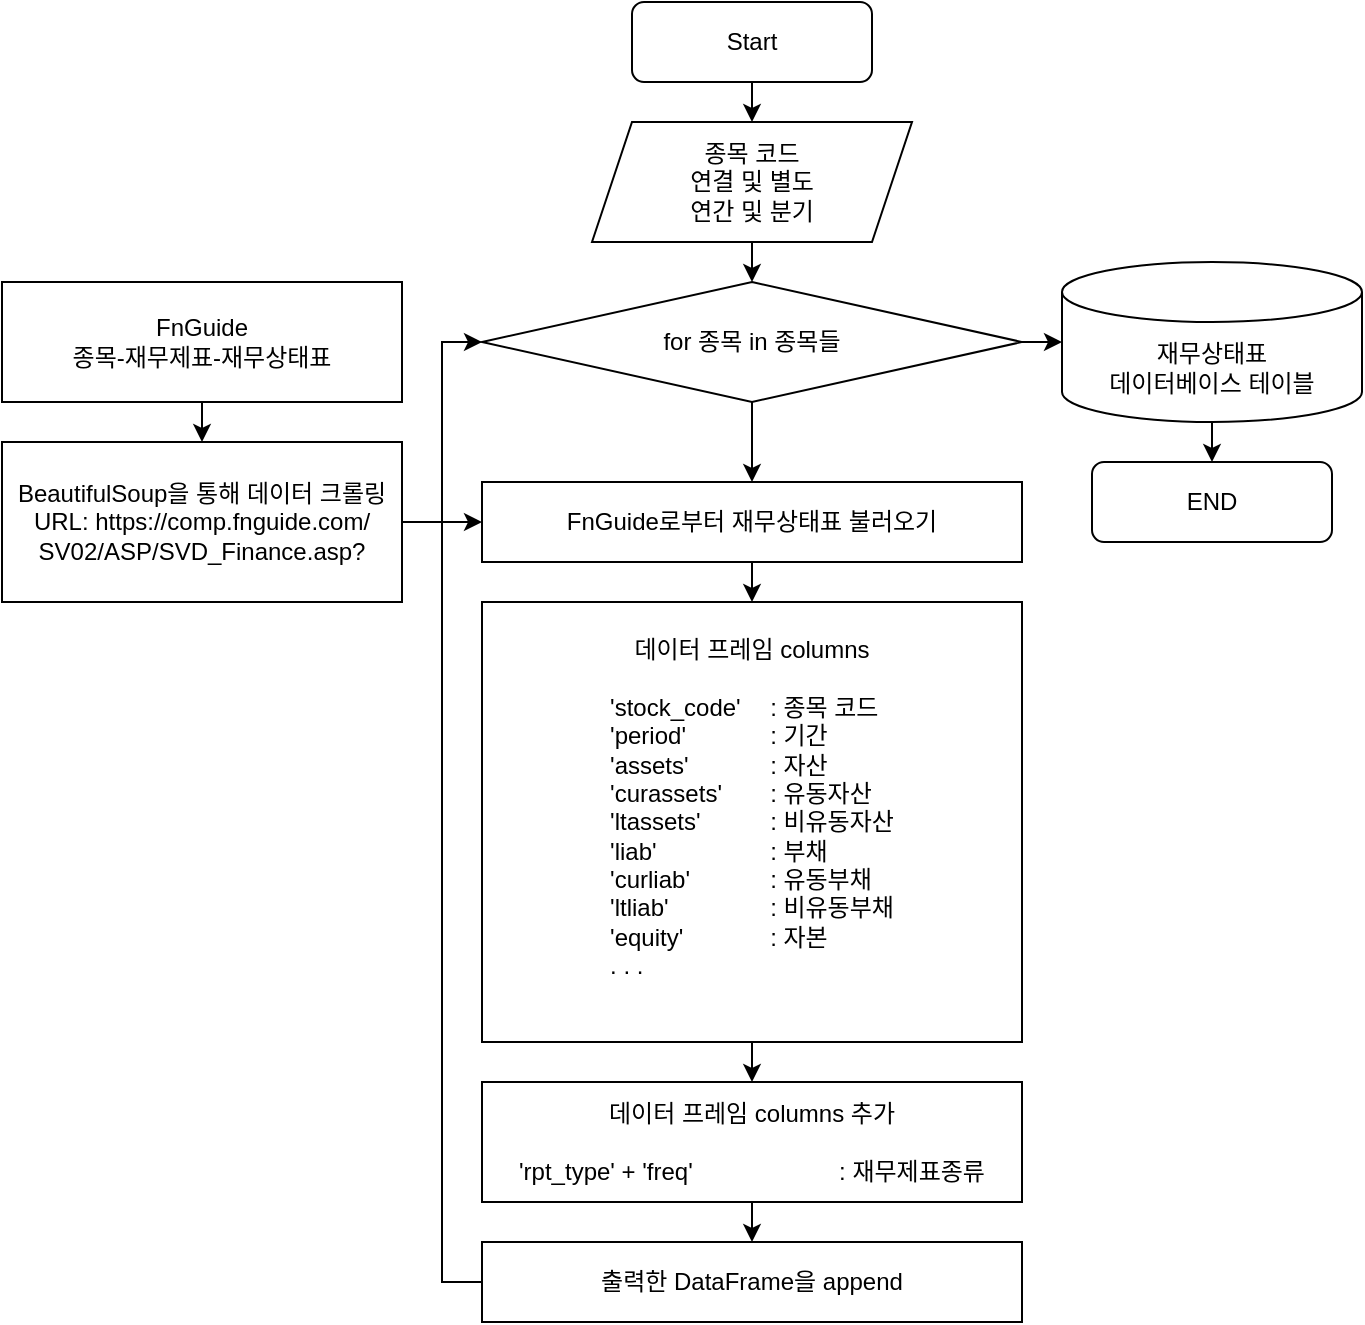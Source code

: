 <mxfile version="19.0.3" type="device"><diagram id="C5RBs43oDa-KdzZeNtuy" name="Page-1"><mxGraphModel dx="460" dy="824" grid="1" gridSize="10" guides="1" tooltips="1" connect="1" arrows="1" fold="1" page="1" pageScale="1" pageWidth="827" pageHeight="1169" math="0" shadow="0"><root><mxCell id="WIyWlLk6GJQsqaUBKTNV-0"/><mxCell id="WIyWlLk6GJQsqaUBKTNV-1" parent="WIyWlLk6GJQsqaUBKTNV-0"/><mxCell id="CyiR3Z2ePAn1m4rhYiCn-0" value="Start" style="rounded=1;whiteSpace=wrap;html=1;" parent="WIyWlLk6GJQsqaUBKTNV-1" vertex="1"><mxGeometry x="435" y="110" width="120" height="40" as="geometry"/></mxCell><mxCell id="CyiR3Z2ePAn1m4rhYiCn-1" value="종목 코드&lt;br&gt;연결 및 별도&lt;br&gt;연간 및 분기" style="shape=parallelogram;perimeter=parallelogramPerimeter;whiteSpace=wrap;html=1;fixedSize=1;" parent="WIyWlLk6GJQsqaUBKTNV-1" vertex="1"><mxGeometry x="415" y="170" width="160" height="60" as="geometry"/></mxCell><mxCell id="CyiR3Z2ePAn1m4rhYiCn-2" value="" style="endArrow=classic;html=1;rounded=0;entryX=0.5;entryY=0;entryDx=0;entryDy=0;" parent="WIyWlLk6GJQsqaUBKTNV-1" source="CyiR3Z2ePAn1m4rhYiCn-0" target="CyiR3Z2ePAn1m4rhYiCn-1" edge="1"><mxGeometry width="50" height="50" relative="1" as="geometry"><mxPoint x="482.5" y="410" as="sourcePoint"/><mxPoint x="532.5" y="360" as="targetPoint"/></mxGeometry></mxCell><mxCell id="CyiR3Z2ePAn1m4rhYiCn-3" value="for 종목 in 종목들" style="rhombus;whiteSpace=wrap;html=1;" parent="WIyWlLk6GJQsqaUBKTNV-1" vertex="1"><mxGeometry x="360" y="250" width="270" height="60" as="geometry"/></mxCell><mxCell id="CyiR3Z2ePAn1m4rhYiCn-4" value="" style="endArrow=classic;html=1;rounded=0;exitX=0.5;exitY=1;exitDx=0;exitDy=0;entryX=0.5;entryY=0;entryDx=0;entryDy=0;" parent="WIyWlLk6GJQsqaUBKTNV-1" source="CyiR3Z2ePAn1m4rhYiCn-1" target="CyiR3Z2ePAn1m4rhYiCn-3" edge="1"><mxGeometry width="50" height="50" relative="1" as="geometry"><mxPoint x="482.5" y="410" as="sourcePoint"/><mxPoint x="532.5" y="360" as="targetPoint"/></mxGeometry></mxCell><mxCell id="CyiR3Z2ePAn1m4rhYiCn-5" value="재무상태표&lt;br&gt;데이터베이스 테이블" style="shape=cylinder3;whiteSpace=wrap;html=1;boundedLbl=1;backgroundOutline=1;size=15;" parent="WIyWlLk6GJQsqaUBKTNV-1" vertex="1"><mxGeometry x="650" y="240" width="150" height="80" as="geometry"/></mxCell><mxCell id="CyiR3Z2ePAn1m4rhYiCn-6" value="" style="endArrow=classic;html=1;rounded=0;exitX=1;exitY=0.5;exitDx=0;exitDy=0;entryX=0;entryY=0.5;entryDx=0;entryDy=0;entryPerimeter=0;" parent="WIyWlLk6GJQsqaUBKTNV-1" source="CyiR3Z2ePAn1m4rhYiCn-3" target="CyiR3Z2ePAn1m4rhYiCn-5" edge="1"><mxGeometry width="50" height="50" relative="1" as="geometry"><mxPoint x="612.5" y="400" as="sourcePoint"/><mxPoint x="662.5" y="350" as="targetPoint"/></mxGeometry></mxCell><mxCell id="CyiR3Z2ePAn1m4rhYiCn-7" value="" style="endArrow=classic;html=1;rounded=0;exitX=0.5;exitY=1;exitDx=0;exitDy=0;exitPerimeter=0;" parent="WIyWlLk6GJQsqaUBKTNV-1" source="CyiR3Z2ePAn1m4rhYiCn-5" target="CyiR3Z2ePAn1m4rhYiCn-8" edge="1"><mxGeometry width="50" height="50" relative="1" as="geometry"><mxPoint x="645" y="380" as="sourcePoint"/><mxPoint x="740" y="340" as="targetPoint"/></mxGeometry></mxCell><mxCell id="CyiR3Z2ePAn1m4rhYiCn-8" value="END" style="rounded=1;whiteSpace=wrap;html=1;" parent="WIyWlLk6GJQsqaUBKTNV-1" vertex="1"><mxGeometry x="665" y="340" width="120" height="40" as="geometry"/></mxCell><mxCell id="CyiR3Z2ePAn1m4rhYiCn-9" value="FnGuide로부터 재무상태표 불러오기" style="rounded=0;whiteSpace=wrap;html=1;" parent="WIyWlLk6GJQsqaUBKTNV-1" vertex="1"><mxGeometry x="360" y="350" width="270" height="40" as="geometry"/></mxCell><mxCell id="CyiR3Z2ePAn1m4rhYiCn-10" value="" style="endArrow=classic;html=1;rounded=0;exitX=0.5;exitY=1;exitDx=0;exitDy=0;entryX=0.5;entryY=0;entryDx=0;entryDy=0;" parent="WIyWlLk6GJQsqaUBKTNV-1" source="CyiR3Z2ePAn1m4rhYiCn-3" target="CyiR3Z2ePAn1m4rhYiCn-9" edge="1"><mxGeometry width="50" height="50" relative="1" as="geometry"><mxPoint x="572.5" y="390" as="sourcePoint"/><mxPoint x="622.5" y="340" as="targetPoint"/></mxGeometry></mxCell><mxCell id="CyiR3Z2ePAn1m4rhYiCn-13" value="" style="endArrow=classic;html=1;rounded=0;exitX=0.5;exitY=1;exitDx=0;exitDy=0;entryX=0.5;entryY=0;entryDx=0;entryDy=0;" parent="WIyWlLk6GJQsqaUBKTNV-1" source="CyiR3Z2ePAn1m4rhYiCn-9" edge="1"><mxGeometry width="50" height="50" relative="1" as="geometry"><mxPoint x="572.5" y="390" as="sourcePoint"/><mxPoint x="495" y="410" as="targetPoint"/></mxGeometry></mxCell><mxCell id="CyiR3Z2ePAn1m4rhYiCn-19" value="출력한 DataFrame을 append" style="rounded=0;whiteSpace=wrap;html=1;" parent="WIyWlLk6GJQsqaUBKTNV-1" vertex="1"><mxGeometry x="360" y="730" width="270" height="40" as="geometry"/></mxCell><mxCell id="CyiR3Z2ePAn1m4rhYiCn-20" value="" style="endArrow=classic;html=1;rounded=0;exitX=0;exitY=0.5;exitDx=0;exitDy=0;entryX=0;entryY=0.5;entryDx=0;entryDy=0;" parent="WIyWlLk6GJQsqaUBKTNV-1" source="CyiR3Z2ePAn1m4rhYiCn-19" target="CyiR3Z2ePAn1m4rhYiCn-3" edge="1"><mxGeometry width="50" height="50" relative="1" as="geometry"><mxPoint x="410" y="710" as="sourcePoint"/><mxPoint x="460" y="660" as="targetPoint"/><Array as="points"><mxPoint x="340" y="750"/><mxPoint x="340" y="610"/><mxPoint x="340" y="280"/></Array></mxGeometry></mxCell><mxCell id="CyiR3Z2ePAn1m4rhYiCn-22" value="데이터 프레임 columns&lt;br&gt;&lt;br&gt;&lt;div style=&quot;text-align: left;&quot;&gt;&lt;span style=&quot;background-color: initial;&quot;&gt;'stock_code'&lt;span style=&quot;white-space: pre;&quot;&gt;&#9;&lt;/span&gt;: 종목 코드&lt;/span&gt;&lt;/div&gt;&lt;div style=&quot;text-align: left;&quot;&gt;&lt;span style=&quot;background-color: initial;&quot;&gt;'period'&lt;span style=&quot;white-space: pre;&quot;&gt;&#9;&lt;span style=&quot;white-space: pre;&quot;&gt;&#9;&lt;/span&gt;&lt;/span&gt;: 기간&lt;/span&gt;&lt;/div&gt;&lt;div style=&quot;text-align: left;&quot;&gt;&lt;span style=&quot;background-color: initial;&quot;&gt;'assets'&lt;span style=&quot;white-space: pre;&quot;&gt;&#9;&lt;span style=&quot;white-space: pre;&quot;&gt;&#9;&lt;/span&gt;&lt;/span&gt;: 자산&lt;/span&gt;&lt;/div&gt;&lt;div style=&quot;text-align: left;&quot;&gt;&lt;span style=&quot;background-color: initial;&quot;&gt;'curassets'&lt;span style=&quot;white-space: pre;&quot;&gt;&#9;&lt;/span&gt;: 유동자산&lt;/span&gt;&lt;/div&gt;&lt;div style=&quot;text-align: left;&quot;&gt;&lt;span style=&quot;background-color: initial;&quot;&gt;'ltassets'&lt;span style=&quot;white-space: pre;&quot;&gt;&#9;&lt;span style=&quot;white-space: pre;&quot;&gt;&#9;&lt;/span&gt;&lt;/span&gt;: 비유동자산&lt;/span&gt;&lt;/div&gt;&lt;div style=&quot;text-align: left;&quot;&gt;&lt;span style=&quot;background-color: initial;&quot;&gt;'liab'&lt;span style=&quot;white-space: pre;&quot;&gt;&#9;&lt;/span&gt;&lt;span style=&quot;white-space: pre;&quot;&gt;&#9;&lt;span style=&quot;white-space: pre;&quot;&gt;&#9;&lt;/span&gt;&lt;/span&gt;: 부채&lt;/span&gt;&lt;/div&gt;&lt;div style=&quot;text-align: left;&quot;&gt;&lt;span style=&quot;background-color: initial;&quot;&gt;'curliab'&lt;span style=&quot;white-space: pre;&quot;&gt;&#9;&lt;/span&gt;&lt;span style=&quot;white-space: pre;&quot;&gt;&#9;&lt;/span&gt;: 유동부채&lt;/span&gt;&lt;/div&gt;&lt;div style=&quot;text-align: left;&quot;&gt;&lt;span style=&quot;background-color: initial;&quot;&gt;'ltliab'&lt;span style=&quot;white-space: pre;&quot;&gt;&#9;&lt;/span&gt;&lt;span style=&quot;white-space: pre;&quot;&gt;&#9;&lt;/span&gt;: 비유동부채&lt;/span&gt;&lt;/div&gt;&lt;div style=&quot;text-align: left;&quot;&gt;&lt;span style=&quot;background-color: initial;&quot;&gt;'equity'&lt;span style=&quot;white-space: pre;&quot;&gt;&#9;&lt;/span&gt;&lt;span style=&quot;white-space: pre;&quot;&gt;&#9;&lt;/span&gt;: 자본&lt;/span&gt;&lt;/div&gt;&lt;div style=&quot;text-align: left;&quot;&gt;. . .&lt;/div&gt;&lt;div style=&quot;text-align: left;&quot;&gt;&lt;br&gt;&lt;/div&gt;" style="rounded=0;whiteSpace=wrap;html=1;" parent="WIyWlLk6GJQsqaUBKTNV-1" vertex="1"><mxGeometry x="360" y="410" width="270" height="220" as="geometry"/></mxCell><mxCell id="vn_8laeXBMquaSyYYQf0-0" value="" style="endArrow=classic;html=1;rounded=0;exitX=0.5;exitY=1;exitDx=0;exitDy=0;entryX=0.5;entryY=0;entryDx=0;entryDy=0;" parent="WIyWlLk6GJQsqaUBKTNV-1" source="CyiR3Z2ePAn1m4rhYiCn-22" target="emQilvdLdDbu7pqeeofk-0" edge="1"><mxGeometry width="50" height="50" relative="1" as="geometry"><mxPoint x="520" y="410" as="sourcePoint"/><mxPoint x="570" y="360" as="targetPoint"/></mxGeometry></mxCell><mxCell id="vn_8laeXBMquaSyYYQf0-2" value="FnGuide&lt;br&gt;종목-재무제표-재무상태표" style="rounded=0;whiteSpace=wrap;html=1;" parent="WIyWlLk6GJQsqaUBKTNV-1" vertex="1"><mxGeometry x="120" y="250" width="200" height="60" as="geometry"/></mxCell><mxCell id="vn_8laeXBMquaSyYYQf0-4" value="BeautifulSoup을 통해 데이터 크롤링&lt;br&gt;URL: https://comp.fnguide.com/&lt;br&gt;SV02/ASP/SVD_Finance.asp?" style="rounded=0;whiteSpace=wrap;html=1;" parent="WIyWlLk6GJQsqaUBKTNV-1" vertex="1"><mxGeometry x="120" y="330" width="200" height="80" as="geometry"/></mxCell><mxCell id="vn_8laeXBMquaSyYYQf0-6" value="" style="endArrow=classic;html=1;rounded=0;exitX=0.5;exitY=1;exitDx=0;exitDy=0;entryX=0.5;entryY=0;entryDx=0;entryDy=0;" parent="WIyWlLk6GJQsqaUBKTNV-1" source="vn_8laeXBMquaSyYYQf0-2" target="vn_8laeXBMquaSyYYQf0-4" edge="1"><mxGeometry width="50" height="50" relative="1" as="geometry"><mxPoint x="300" y="520" as="sourcePoint"/><mxPoint x="350" y="470" as="targetPoint"/></mxGeometry></mxCell><mxCell id="emQilvdLdDbu7pqeeofk-0" value="데이터 프레임 columns 추가&lt;br&gt;&lt;br&gt;&lt;div style=&quot;text-align: left;&quot;&gt;&lt;span style=&quot;background-color: initial;&quot;&gt;'rpt_type' + 'freq' &lt;span style=&quot;white-space: pre;&quot;&gt;&#9;&lt;/span&gt;&lt;span style=&quot;white-space: pre;&quot;&gt;&#9;&lt;/span&gt;&lt;span style=&quot;white-space: pre;&quot;&gt;&#9;&lt;/span&gt;: 재무제표종류&lt;/span&gt;&lt;/div&gt;" style="rounded=0;whiteSpace=wrap;html=1;" parent="WIyWlLk6GJQsqaUBKTNV-1" vertex="1"><mxGeometry x="360" y="650" width="270" height="60" as="geometry"/></mxCell><mxCell id="emQilvdLdDbu7pqeeofk-1" value="" style="endArrow=classic;html=1;rounded=0;exitX=0.5;exitY=1;exitDx=0;exitDy=0;entryX=0.5;entryY=0;entryDx=0;entryDy=0;" parent="WIyWlLk6GJQsqaUBKTNV-1" source="emQilvdLdDbu7pqeeofk-0" target="CyiR3Z2ePAn1m4rhYiCn-19" edge="1"><mxGeometry width="50" height="50" relative="1" as="geometry"><mxPoint x="430" y="500" as="sourcePoint"/><mxPoint x="480" y="450" as="targetPoint"/></mxGeometry></mxCell><mxCell id="emQilvdLdDbu7pqeeofk-2" value="" style="endArrow=classic;html=1;rounded=0;exitX=1;exitY=0.5;exitDx=0;exitDy=0;entryX=0;entryY=0.5;entryDx=0;entryDy=0;" parent="WIyWlLk6GJQsqaUBKTNV-1" source="vn_8laeXBMquaSyYYQf0-4" target="CyiR3Z2ePAn1m4rhYiCn-9" edge="1"><mxGeometry width="50" height="50" relative="1" as="geometry"><mxPoint x="280" y="400" as="sourcePoint"/><mxPoint x="330" y="350" as="targetPoint"/></mxGeometry></mxCell></root></mxGraphModel></diagram></mxfile>